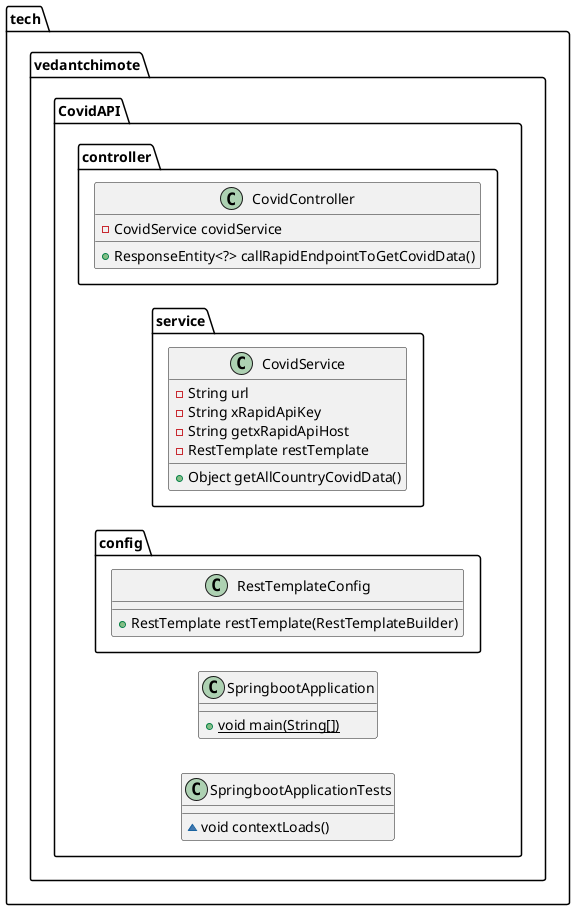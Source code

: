 @startuml
left to right direction
class tech.vedantchimote.CovidAPI.SpringbootApplication {
+ {static} void main(String[])
}
class tech.vedantchimote.CovidAPI.controller.CovidController {
- CovidService covidService
+ ResponseEntity<?> callRapidEndpointToGetCovidData()
}
class tech.vedantchimote.CovidAPI.SpringbootApplicationTests {
~ void contextLoads()
}
class tech.vedantchimote.CovidAPI.service.CovidService {
- String url
- String xRapidApiKey
- String getxRapidApiHost
- RestTemplate restTemplate
+ Object getAllCountryCovidData()
}
class tech.vedantchimote.CovidAPI.config.RestTemplateConfig {
+ RestTemplate restTemplate(RestTemplateBuilder)
}
@enduml